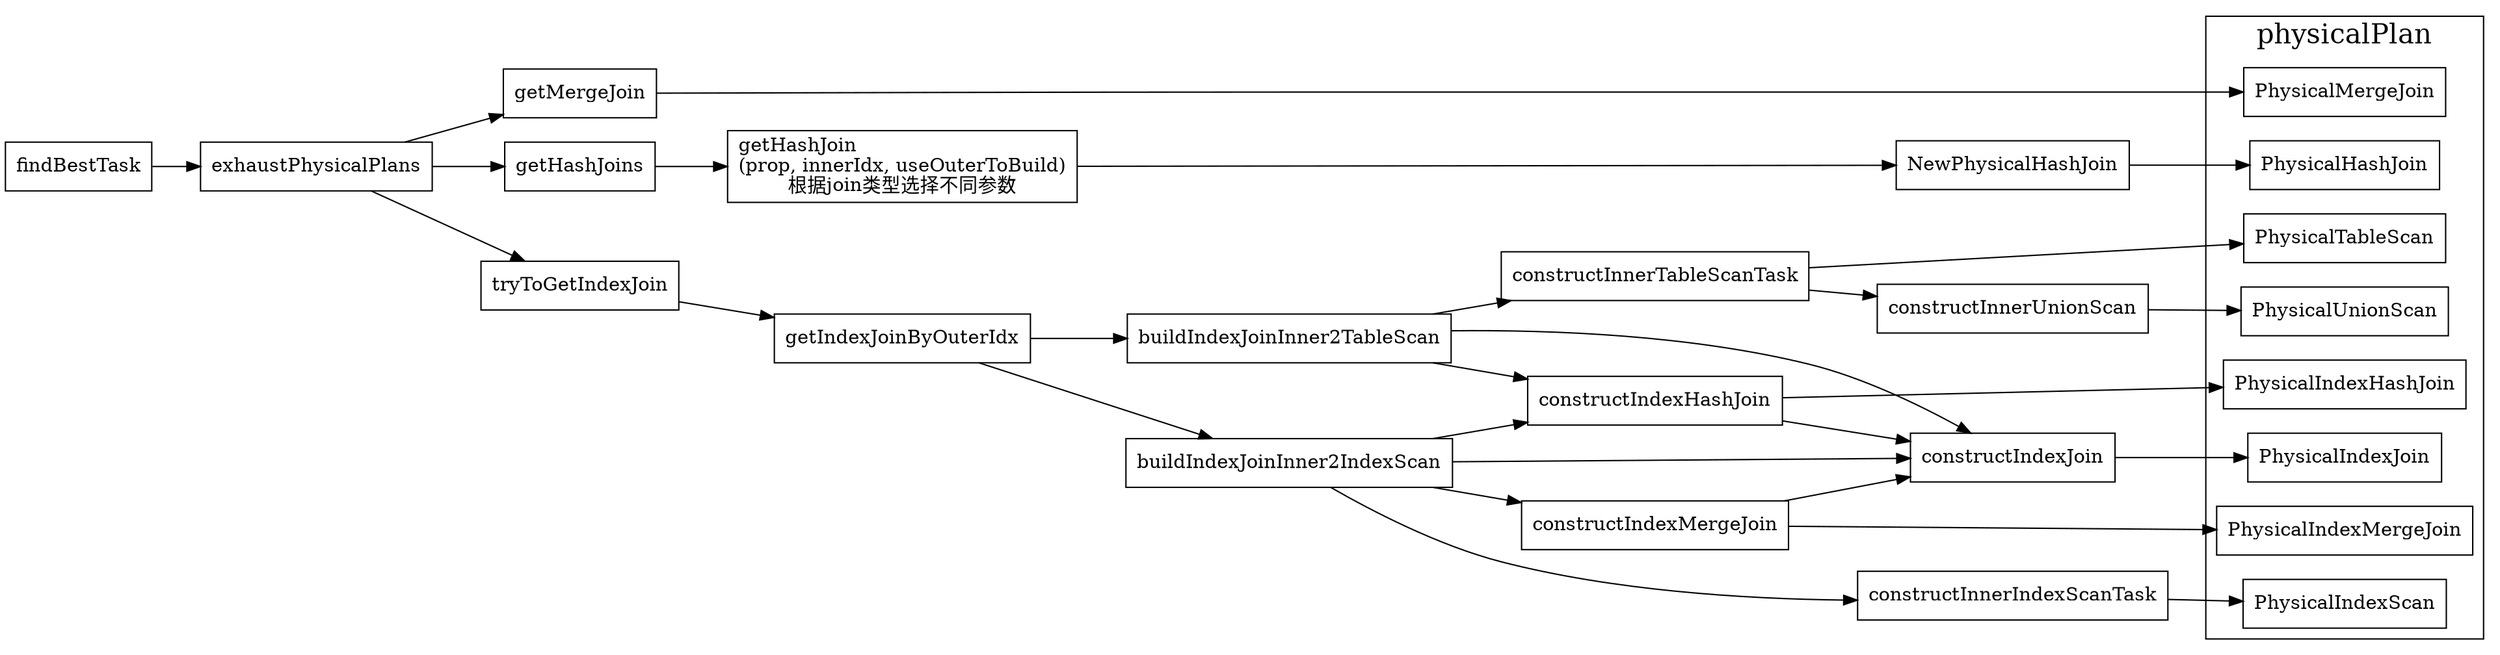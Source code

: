 digraph join_to_physical_plan {
  node[shape=box];
  newrank=true;
  rankdir=LR;
  findBestTask -> exhaustPhysicalPlans;
  exhaustPhysicalPlans -> {
    getHashJoins;
    tryToGetIndexJoin;
    getMergeJoin;
  }
  getHashJoin[label="getHashJoin\l(prop, innerIdx, useOuterToBuild)\l根据join类型选择不同参数"];
  getHashJoins -> getHashJoin;
  getHashJoin -> NewPhysicalHashJoin;
  NewPhysicalHashJoin -> { PhysicalHashJoin; }

  getMergeJoin -> { PhysicalMergeJoin; }
  tryToGetIndexJoin -> {
    getIndexJoinByOuterIdx;
  }

  getIndexJoinByOuterIdx -> {
    buildIndexJoinInner2TableScan;
    buildIndexJoinInner2IndexScan;
  }
  buildIndexJoinInner2TableScan -> {
    constructIndexJoin;
    constructIndexHashJoin;
    constructInnerTableScanTask;
  }

  buildIndexJoinInner2IndexScan -> {
    constructIndexJoin;
    constructInnerIndexScanTask;
    constructIndexMergeJoin;
    constructIndexHashJoin;
  };

  constructIndexJoin -> PhysicalIndexJoin;
  constructInnerIndexScanTask -> PhysicalIndexScan;
  constructIndexMergeJoin -> {
    constructIndexJoin;
    PhysicalIndexMergeJoin;
  }

  constructInnerTableScanTask -> {
    PhysicalTableScan;
    constructInnerUnionScan;
  }

  constructInnerUnionScan -> {
    PhysicalUnionScan;
  }

  constructIndexHashJoin -> {
    constructIndexJoin;
    PhysicalIndexHashJoin;
  }
  subgraph cluster_physicalPlan {
    graph[label="physicalPlan";fontsize=20;];
    {
      rank=same;
      PhysicalUnionScan;
      PhysicalTableScan;
      PhysicalIndexScan;
      PhysicalMergeJoin;
      PhysicalHashJoin[fillcolor=gray];
      PhysicalIndexHashJoin;
      PhysicalIndexJoin;
      PhysicalIndexMergeJoin;
    }
  }

  {
    rank=same;
    getHashJoins;
    tryToGetIndexJoin;
    getMergeJoin;
  }

}
